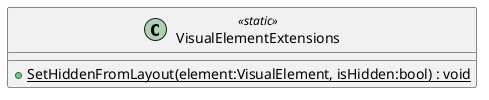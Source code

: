 @startuml
class VisualElementExtensions <<static>> {
    + {static} SetHiddenFromLayout(element:VisualElement, isHidden:bool) : void
}
@enduml
